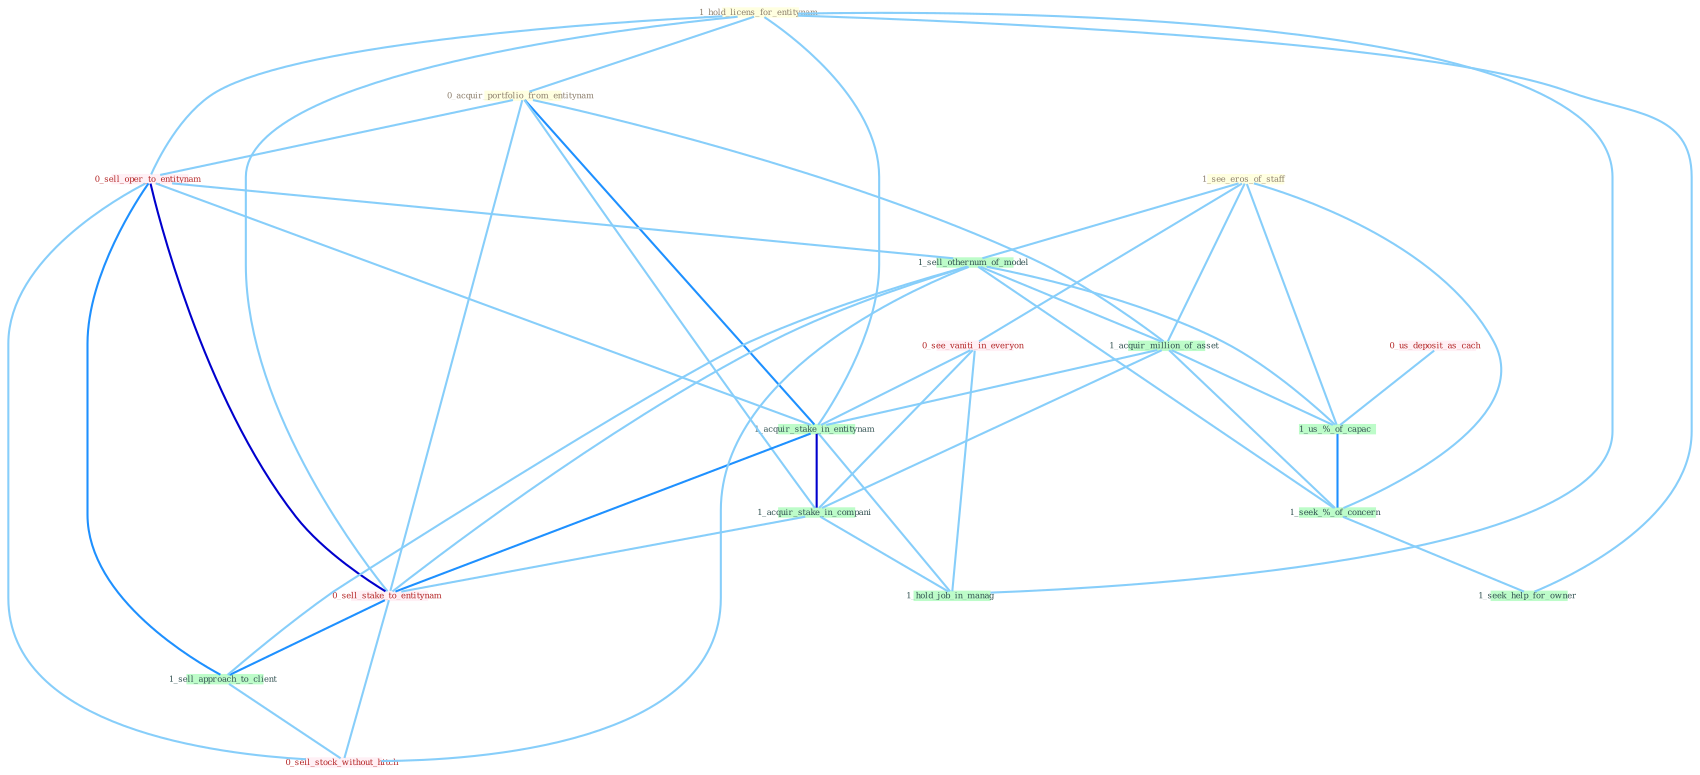 Graph G{ 
    node
    [shape=polygon,style=filled,width=.5,height=.06,color="#BDFCC9",fixedsize=true,fontsize=4,
    fontcolor="#2f4f4f"];
    {node
    [color="#ffffe0", fontcolor="#8b7d6b"] "1_hold_licens_for_entitynam " "0_acquir_portfolio_from_entitynam " "1_see_eros_of_staff "}
{node [color="#fff0f5", fontcolor="#b22222"] "0_sell_oper_to_entitynam " "0_see_vaniti_in_everyon " "0_us_deposit_as_cach " "0_sell_stake_to_entitynam " "0_sell_stock_without_hitch "}
edge [color="#B0E2FF"];

	"1_hold_licens_for_entitynam " -- "0_acquir_portfolio_from_entitynam " [w="1", color="#87cefa" ];
	"1_hold_licens_for_entitynam " -- "0_sell_oper_to_entitynam " [w="1", color="#87cefa" ];
	"1_hold_licens_for_entitynam " -- "1_acquir_stake_in_entitynam " [w="1", color="#87cefa" ];
	"1_hold_licens_for_entitynam " -- "0_sell_stake_to_entitynam " [w="1", color="#87cefa" ];
	"1_hold_licens_for_entitynam " -- "1_hold_job_in_manag " [w="1", color="#87cefa" ];
	"1_hold_licens_for_entitynam " -- "1_seek_help_for_owner " [w="1", color="#87cefa" ];
	"0_acquir_portfolio_from_entitynam " -- "0_sell_oper_to_entitynam " [w="1", color="#87cefa" ];
	"0_acquir_portfolio_from_entitynam " -- "1_acquir_million_of_asset " [w="1", color="#87cefa" ];
	"0_acquir_portfolio_from_entitynam " -- "1_acquir_stake_in_entitynam " [w="2", color="#1e90ff" , len=0.8];
	"0_acquir_portfolio_from_entitynam " -- "1_acquir_stake_in_compani " [w="1", color="#87cefa" ];
	"0_acquir_portfolio_from_entitynam " -- "0_sell_stake_to_entitynam " [w="1", color="#87cefa" ];
	"1_see_eros_of_staff " -- "1_sell_othernum_of_model " [w="1", color="#87cefa" ];
	"1_see_eros_of_staff " -- "0_see_vaniti_in_everyon " [w="1", color="#87cefa" ];
	"1_see_eros_of_staff " -- "1_acquir_million_of_asset " [w="1", color="#87cefa" ];
	"1_see_eros_of_staff " -- "1_us_%_of_capac " [w="1", color="#87cefa" ];
	"1_see_eros_of_staff " -- "1_seek_%_of_concern " [w="1", color="#87cefa" ];
	"0_sell_oper_to_entitynam " -- "1_sell_othernum_of_model " [w="1", color="#87cefa" ];
	"0_sell_oper_to_entitynam " -- "1_acquir_stake_in_entitynam " [w="1", color="#87cefa" ];
	"0_sell_oper_to_entitynam " -- "0_sell_stake_to_entitynam " [w="3", color="#0000cd" , len=0.6];
	"0_sell_oper_to_entitynam " -- "1_sell_approach_to_client " [w="2", color="#1e90ff" , len=0.8];
	"0_sell_oper_to_entitynam " -- "0_sell_stock_without_hitch " [w="1", color="#87cefa" ];
	"1_sell_othernum_of_model " -- "1_acquir_million_of_asset " [w="1", color="#87cefa" ];
	"1_sell_othernum_of_model " -- "0_sell_stake_to_entitynam " [w="1", color="#87cefa" ];
	"1_sell_othernum_of_model " -- "1_us_%_of_capac " [w="1", color="#87cefa" ];
	"1_sell_othernum_of_model " -- "1_sell_approach_to_client " [w="1", color="#87cefa" ];
	"1_sell_othernum_of_model " -- "0_sell_stock_without_hitch " [w="1", color="#87cefa" ];
	"1_sell_othernum_of_model " -- "1_seek_%_of_concern " [w="1", color="#87cefa" ];
	"0_see_vaniti_in_everyon " -- "1_acquir_stake_in_entitynam " [w="1", color="#87cefa" ];
	"0_see_vaniti_in_everyon " -- "1_acquir_stake_in_compani " [w="1", color="#87cefa" ];
	"0_see_vaniti_in_everyon " -- "1_hold_job_in_manag " [w="1", color="#87cefa" ];
	"1_acquir_million_of_asset " -- "1_acquir_stake_in_entitynam " [w="1", color="#87cefa" ];
	"1_acquir_million_of_asset " -- "1_acquir_stake_in_compani " [w="1", color="#87cefa" ];
	"1_acquir_million_of_asset " -- "1_us_%_of_capac " [w="1", color="#87cefa" ];
	"1_acquir_million_of_asset " -- "1_seek_%_of_concern " [w="1", color="#87cefa" ];
	"0_us_deposit_as_cach " -- "1_us_%_of_capac " [w="1", color="#87cefa" ];
	"1_acquir_stake_in_entitynam " -- "1_acquir_stake_in_compani " [w="3", color="#0000cd" , len=0.6];
	"1_acquir_stake_in_entitynam " -- "0_sell_stake_to_entitynam " [w="2", color="#1e90ff" , len=0.8];
	"1_acquir_stake_in_entitynam " -- "1_hold_job_in_manag " [w="1", color="#87cefa" ];
	"1_acquir_stake_in_compani " -- "0_sell_stake_to_entitynam " [w="1", color="#87cefa" ];
	"1_acquir_stake_in_compani " -- "1_hold_job_in_manag " [w="1", color="#87cefa" ];
	"0_sell_stake_to_entitynam " -- "1_sell_approach_to_client " [w="2", color="#1e90ff" , len=0.8];
	"0_sell_stake_to_entitynam " -- "0_sell_stock_without_hitch " [w="1", color="#87cefa" ];
	"1_us_%_of_capac " -- "1_seek_%_of_concern " [w="2", color="#1e90ff" , len=0.8];
	"1_sell_approach_to_client " -- "0_sell_stock_without_hitch " [w="1", color="#87cefa" ];
	"1_seek_%_of_concern " -- "1_seek_help_for_owner " [w="1", color="#87cefa" ];
}